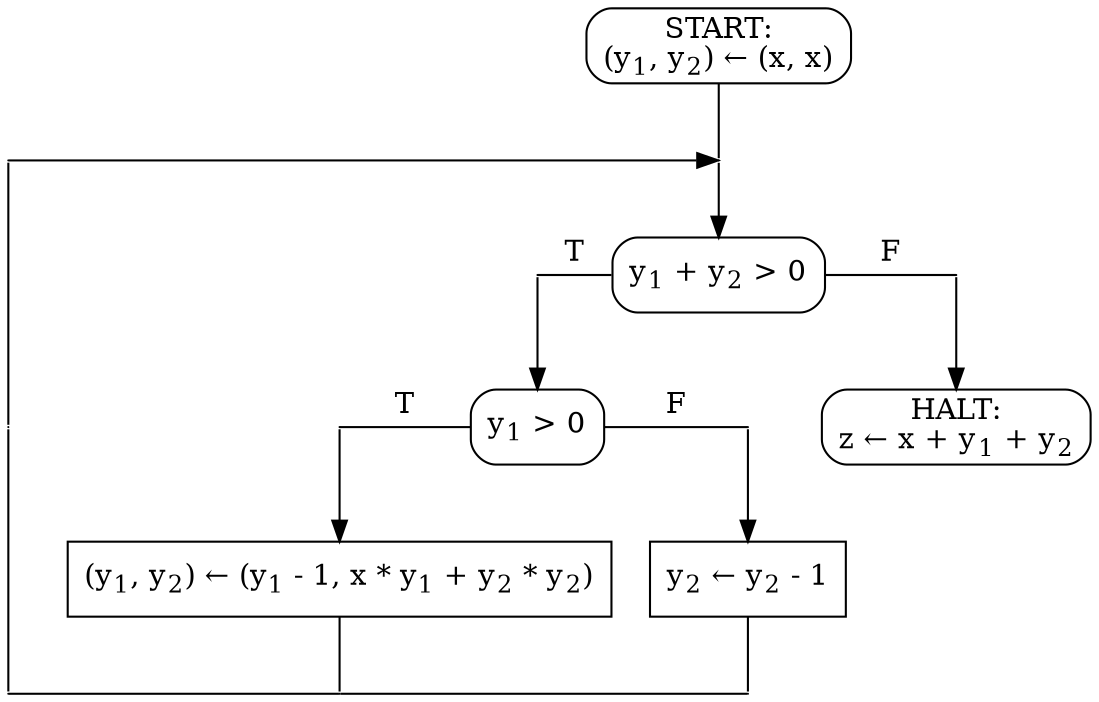 digraph G{
/* nodes by levels */
node[shape=rectangle];
START[style=rounded, label=<START:<br/>(y<sub>1</sub>, y<sub>2</sub>) &larr; (x, x)>];
TEST1[style=rounded, label=<y<sub>1</sub> + y<sub>2</sub> &gt; 0>];
TEST2[style=rounded, label=<y<sub>1</sub> &gt; 0>];
ASSIGN1[label=<y<sub>2</sub> &larr; y<sub>2</sub> - 1>];
ASSIGN2[label=<(y<sub>1</sub>, y<sub>2</sub>) &larr; (y<sub>1</sub> - 1, x * y<sub>1</sub> + y<sub>2</sub> * y<sub>2</sub>)>];
HALT[style=rounded, label=<HALT:<br/>z &larr; x + y<sub>1</sub> + y<sub>2</sub>>];

/* edges */
node [shape=point, width=0];
START -> p2 [weight=8, arrowhead=none]; p2 -> TEST1 [weight=8];
{rank = same; p1 -> p2; }
p1 -> p10 [weight=8, arrowhead=none];
{rank = same; p3 -> TEST1 [label="T", arrowhead=none]; TEST1 -> p4 [label="F", arrowhead=none]; }
p3 -> TEST2 [weight=8];
p4 -> HALT [weight=8];

p10 -> p5 [weight=8, style="invis"];
p5 -> TEST2 [label="T", arrowhead=none];
TEST2 -> p6 [label="F", arrowhead=none];
p6 -> HALT [weight=8, style="invis"];
{rank = same; p10; p5; TEST2; p6; HALT; }
p5 -> ASSIGN2 [weight=12];
p6 -> ASSIGN1 [weight=8];
p10 -> p7 [weight=10, arrowhead=none];
{rank=same; ASSIGN2; ASSIGN1; }
ASSIGN2 -> p8 [weight=8, arrowhead=none];
ASSIGN1 -> p9 [weight=8, arrowhead=none];
{ rank=same; p7 -> p8 [arrowhead=none]; p8 -> p9 [arrowhead=none]; }
}
